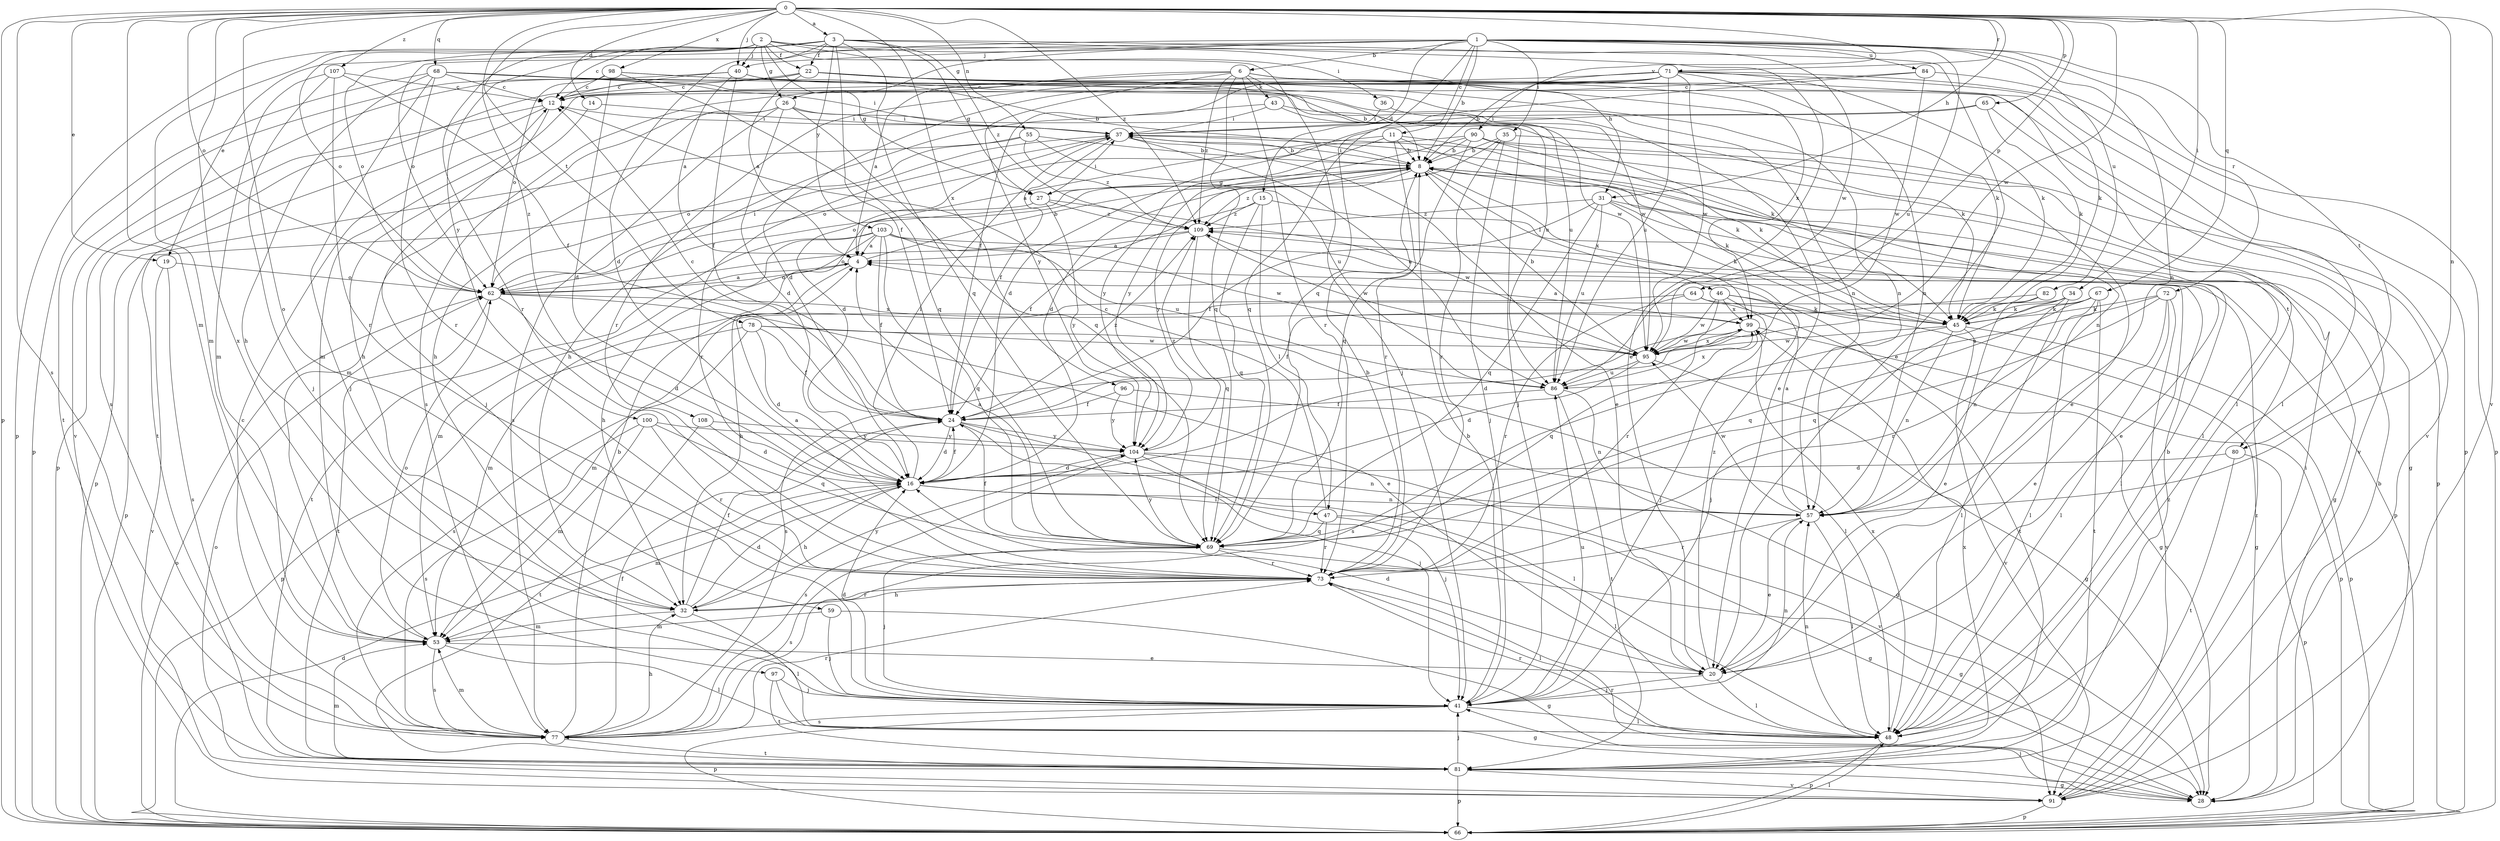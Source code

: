 strict digraph  {
0;
1;
2;
3;
4;
6;
8;
11;
12;
14;
15;
16;
19;
20;
22;
24;
26;
27;
28;
31;
32;
34;
35;
36;
37;
40;
41;
43;
45;
46;
47;
48;
53;
55;
57;
59;
62;
64;
65;
66;
67;
68;
69;
71;
72;
73;
77;
78;
80;
81;
82;
84;
86;
90;
91;
95;
96;
97;
98;
99;
100;
103;
104;
107;
108;
109;
0 -> 3  [label=a];
0 -> 14  [label=d];
0 -> 19  [label=e];
0 -> 31  [label=h];
0 -> 34  [label=i];
0 -> 40  [label=j];
0 -> 53  [label=m];
0 -> 55  [label=n];
0 -> 57  [label=n];
0 -> 59  [label=o];
0 -> 62  [label=o];
0 -> 64  [label=p];
0 -> 65  [label=p];
0 -> 66  [label=p];
0 -> 67  [label=q];
0 -> 68  [label=q];
0 -> 71  [label=r];
0 -> 77  [label=s];
0 -> 78  [label=t];
0 -> 90  [label=v];
0 -> 91  [label=v];
0 -> 95  [label=w];
0 -> 96  [label=x];
0 -> 97  [label=x];
0 -> 98  [label=x];
0 -> 107  [label=z];
0 -> 108  [label=z];
0 -> 109  [label=z];
1 -> 6  [label=b];
1 -> 8  [label=b];
1 -> 11  [label=c];
1 -> 15  [label=d];
1 -> 19  [label=e];
1 -> 26  [label=g];
1 -> 35  [label=i];
1 -> 40  [label=j];
1 -> 57  [label=n];
1 -> 62  [label=o];
1 -> 69  [label=q];
1 -> 72  [label=r];
1 -> 80  [label=t];
1 -> 82  [label=u];
1 -> 84  [label=u];
1 -> 86  [label=u];
2 -> 20  [label=e];
2 -> 22  [label=f];
2 -> 26  [label=g];
2 -> 27  [label=g];
2 -> 31  [label=h];
2 -> 36  [label=i];
2 -> 40  [label=j];
2 -> 41  [label=j];
2 -> 53  [label=m];
2 -> 62  [label=o];
2 -> 66  [label=p];
2 -> 73  [label=r];
3 -> 12  [label=c];
3 -> 16  [label=d];
3 -> 20  [label=e];
3 -> 22  [label=f];
3 -> 24  [label=f];
3 -> 27  [label=g];
3 -> 62  [label=o];
3 -> 69  [label=q];
3 -> 95  [label=w];
3 -> 100  [label=y];
3 -> 103  [label=y];
3 -> 109  [label=z];
4 -> 8  [label=b];
4 -> 32  [label=h];
4 -> 62  [label=o];
6 -> 4  [label=a];
6 -> 8  [label=b];
6 -> 43  [label=k];
6 -> 45  [label=k];
6 -> 53  [label=m];
6 -> 69  [label=q];
6 -> 73  [label=r];
6 -> 99  [label=x];
6 -> 104  [label=y];
6 -> 109  [label=z];
8 -> 27  [label=g];
8 -> 37  [label=i];
8 -> 45  [label=k];
8 -> 46  [label=l];
8 -> 62  [label=o];
8 -> 80  [label=t];
8 -> 99  [label=x];
8 -> 104  [label=y];
8 -> 109  [label=z];
11 -> 4  [label=a];
11 -> 8  [label=b];
11 -> 45  [label=k];
11 -> 57  [label=n];
11 -> 73  [label=r];
11 -> 104  [label=y];
12 -> 37  [label=i];
12 -> 41  [label=j];
12 -> 66  [label=p];
12 -> 81  [label=t];
14 -> 32  [label=h];
14 -> 37  [label=i];
15 -> 20  [label=e];
15 -> 24  [label=f];
15 -> 47  [label=l];
15 -> 69  [label=q];
15 -> 109  [label=z];
16 -> 24  [label=f];
16 -> 32  [label=h];
16 -> 37  [label=i];
16 -> 47  [label=l];
16 -> 53  [label=m];
16 -> 57  [label=n];
19 -> 62  [label=o];
19 -> 77  [label=s];
19 -> 91  [label=v];
20 -> 16  [label=d];
20 -> 41  [label=j];
20 -> 48  [label=l];
20 -> 109  [label=z];
22 -> 4  [label=a];
22 -> 12  [label=c];
22 -> 45  [label=k];
22 -> 48  [label=l];
22 -> 57  [label=n];
22 -> 77  [label=s];
22 -> 86  [label=u];
22 -> 91  [label=v];
24 -> 12  [label=c];
24 -> 16  [label=d];
24 -> 41  [label=j];
24 -> 48  [label=l];
24 -> 104  [label=y];
24 -> 109  [label=z];
26 -> 16  [label=d];
26 -> 32  [label=h];
26 -> 37  [label=i];
26 -> 45  [label=k];
26 -> 53  [label=m];
26 -> 69  [label=q];
26 -> 77  [label=s];
27 -> 37  [label=i];
27 -> 66  [label=p];
27 -> 95  [label=w];
27 -> 104  [label=y];
27 -> 109  [label=z];
28 -> 8  [label=b];
28 -> 41  [label=j];
28 -> 73  [label=r];
31 -> 24  [label=f];
31 -> 28  [label=g];
31 -> 45  [label=k];
31 -> 66  [label=p];
31 -> 69  [label=q];
31 -> 86  [label=u];
31 -> 109  [label=z];
32 -> 16  [label=d];
32 -> 24  [label=f];
32 -> 48  [label=l];
32 -> 53  [label=m];
32 -> 73  [label=r];
32 -> 104  [label=y];
34 -> 41  [label=j];
34 -> 45  [label=k];
34 -> 48  [label=l];
34 -> 53  [label=m];
34 -> 57  [label=n];
35 -> 8  [label=b];
35 -> 16  [label=d];
35 -> 41  [label=j];
35 -> 66  [label=p];
35 -> 73  [label=r];
36 -> 20  [label=e];
36 -> 37  [label=i];
37 -> 8  [label=b];
37 -> 16  [label=d];
37 -> 20  [label=e];
37 -> 24  [label=f];
37 -> 48  [label=l];
37 -> 73  [label=r];
37 -> 86  [label=u];
40 -> 4  [label=a];
40 -> 12  [label=c];
40 -> 24  [label=f];
40 -> 48  [label=l];
40 -> 81  [label=t];
40 -> 95  [label=w];
41 -> 8  [label=b];
41 -> 16  [label=d];
41 -> 48  [label=l];
41 -> 57  [label=n];
41 -> 66  [label=p];
41 -> 77  [label=s];
41 -> 86  [label=u];
43 -> 32  [label=h];
43 -> 37  [label=i];
43 -> 41  [label=j];
43 -> 45  [label=k];
45 -> 57  [label=n];
45 -> 66  [label=p];
45 -> 77  [label=s];
45 -> 91  [label=v];
45 -> 95  [label=w];
46 -> 28  [label=g];
46 -> 41  [label=j];
46 -> 73  [label=r];
46 -> 81  [label=t];
46 -> 95  [label=w];
46 -> 99  [label=x];
47 -> 12  [label=c];
47 -> 28  [label=g];
47 -> 48  [label=l];
47 -> 69  [label=q];
47 -> 73  [label=r];
48 -> 8  [label=b];
48 -> 57  [label=n];
48 -> 66  [label=p];
48 -> 73  [label=r];
48 -> 99  [label=x];
53 -> 20  [label=e];
53 -> 48  [label=l];
53 -> 62  [label=o];
53 -> 77  [label=s];
55 -> 8  [label=b];
55 -> 62  [label=o];
55 -> 66  [label=p];
55 -> 86  [label=u];
55 -> 109  [label=z];
57 -> 4  [label=a];
57 -> 20  [label=e];
57 -> 48  [label=l];
57 -> 73  [label=r];
57 -> 95  [label=w];
59 -> 28  [label=g];
59 -> 41  [label=j];
59 -> 53  [label=m];
62 -> 4  [label=a];
62 -> 16  [label=d];
62 -> 20  [label=e];
62 -> 37  [label=i];
62 -> 81  [label=t];
62 -> 99  [label=x];
64 -> 28  [label=g];
64 -> 45  [label=k];
64 -> 53  [label=m];
64 -> 73  [label=r];
65 -> 16  [label=d];
65 -> 37  [label=i];
65 -> 45  [label=k];
65 -> 91  [label=v];
66 -> 16  [label=d];
66 -> 48  [label=l];
66 -> 62  [label=o];
67 -> 24  [label=f];
67 -> 45  [label=k];
67 -> 48  [label=l];
67 -> 69  [label=q];
67 -> 73  [label=r];
67 -> 81  [label=t];
68 -> 12  [label=c];
68 -> 32  [label=h];
68 -> 37  [label=i];
68 -> 41  [label=j];
68 -> 57  [label=n];
68 -> 66  [label=p];
68 -> 73  [label=r];
68 -> 86  [label=u];
69 -> 4  [label=a];
69 -> 24  [label=f];
69 -> 28  [label=g];
69 -> 41  [label=j];
69 -> 73  [label=r];
69 -> 77  [label=s];
69 -> 104  [label=y];
71 -> 8  [label=b];
71 -> 12  [label=c];
71 -> 16  [label=d];
71 -> 24  [label=f];
71 -> 45  [label=k];
71 -> 57  [label=n];
71 -> 66  [label=p];
71 -> 73  [label=r];
71 -> 77  [label=s];
71 -> 86  [label=u];
71 -> 91  [label=v];
71 -> 95  [label=w];
72 -> 20  [label=e];
72 -> 45  [label=k];
72 -> 48  [label=l];
72 -> 69  [label=q];
72 -> 86  [label=u];
72 -> 91  [label=v];
73 -> 4  [label=a];
73 -> 8  [label=b];
73 -> 32  [label=h];
73 -> 48  [label=l];
77 -> 8  [label=b];
77 -> 12  [label=c];
77 -> 24  [label=f];
77 -> 32  [label=h];
77 -> 53  [label=m];
77 -> 73  [label=r];
77 -> 81  [label=t];
78 -> 16  [label=d];
78 -> 24  [label=f];
78 -> 48  [label=l];
78 -> 66  [label=p];
78 -> 77  [label=s];
78 -> 95  [label=w];
80 -> 16  [label=d];
80 -> 66  [label=p];
80 -> 81  [label=t];
81 -> 28  [label=g];
81 -> 41  [label=j];
81 -> 53  [label=m];
81 -> 66  [label=p];
81 -> 91  [label=v];
81 -> 99  [label=x];
81 -> 109  [label=z];
82 -> 16  [label=d];
82 -> 20  [label=e];
82 -> 45  [label=k];
84 -> 12  [label=c];
84 -> 66  [label=p];
84 -> 69  [label=q];
84 -> 95  [label=w];
86 -> 24  [label=f];
86 -> 57  [label=n];
86 -> 81  [label=t];
86 -> 99  [label=x];
90 -> 8  [label=b];
90 -> 20  [label=e];
90 -> 28  [label=g];
90 -> 45  [label=k];
90 -> 62  [label=o];
90 -> 69  [label=q];
90 -> 104  [label=y];
91 -> 37  [label=i];
91 -> 62  [label=o];
91 -> 66  [label=p];
91 -> 109  [label=z];
95 -> 8  [label=b];
95 -> 16  [label=d];
95 -> 28  [label=g];
95 -> 86  [label=u];
95 -> 99  [label=x];
96 -> 24  [label=f];
96 -> 28  [label=g];
96 -> 104  [label=y];
97 -> 28  [label=g];
97 -> 41  [label=j];
97 -> 81  [label=t];
98 -> 8  [label=b];
98 -> 12  [label=c];
98 -> 16  [label=d];
98 -> 62  [label=o];
98 -> 69  [label=q];
98 -> 95  [label=w];
99 -> 4  [label=a];
99 -> 66  [label=p];
99 -> 69  [label=q];
99 -> 77  [label=s];
99 -> 95  [label=w];
100 -> 53  [label=m];
100 -> 69  [label=q];
100 -> 73  [label=r];
100 -> 77  [label=s];
100 -> 104  [label=y];
103 -> 4  [label=a];
103 -> 24  [label=f];
103 -> 32  [label=h];
103 -> 48  [label=l];
103 -> 53  [label=m];
103 -> 69  [label=q];
103 -> 81  [label=t];
103 -> 86  [label=u];
103 -> 95  [label=w];
104 -> 16  [label=d];
104 -> 41  [label=j];
104 -> 57  [label=n];
104 -> 77  [label=s];
104 -> 91  [label=v];
104 -> 109  [label=z];
107 -> 12  [label=c];
107 -> 24  [label=f];
107 -> 41  [label=j];
107 -> 53  [label=m];
107 -> 73  [label=r];
108 -> 16  [label=d];
108 -> 81  [label=t];
108 -> 104  [label=y];
109 -> 4  [label=a];
109 -> 62  [label=o];
109 -> 69  [label=q];
109 -> 95  [label=w];
}
